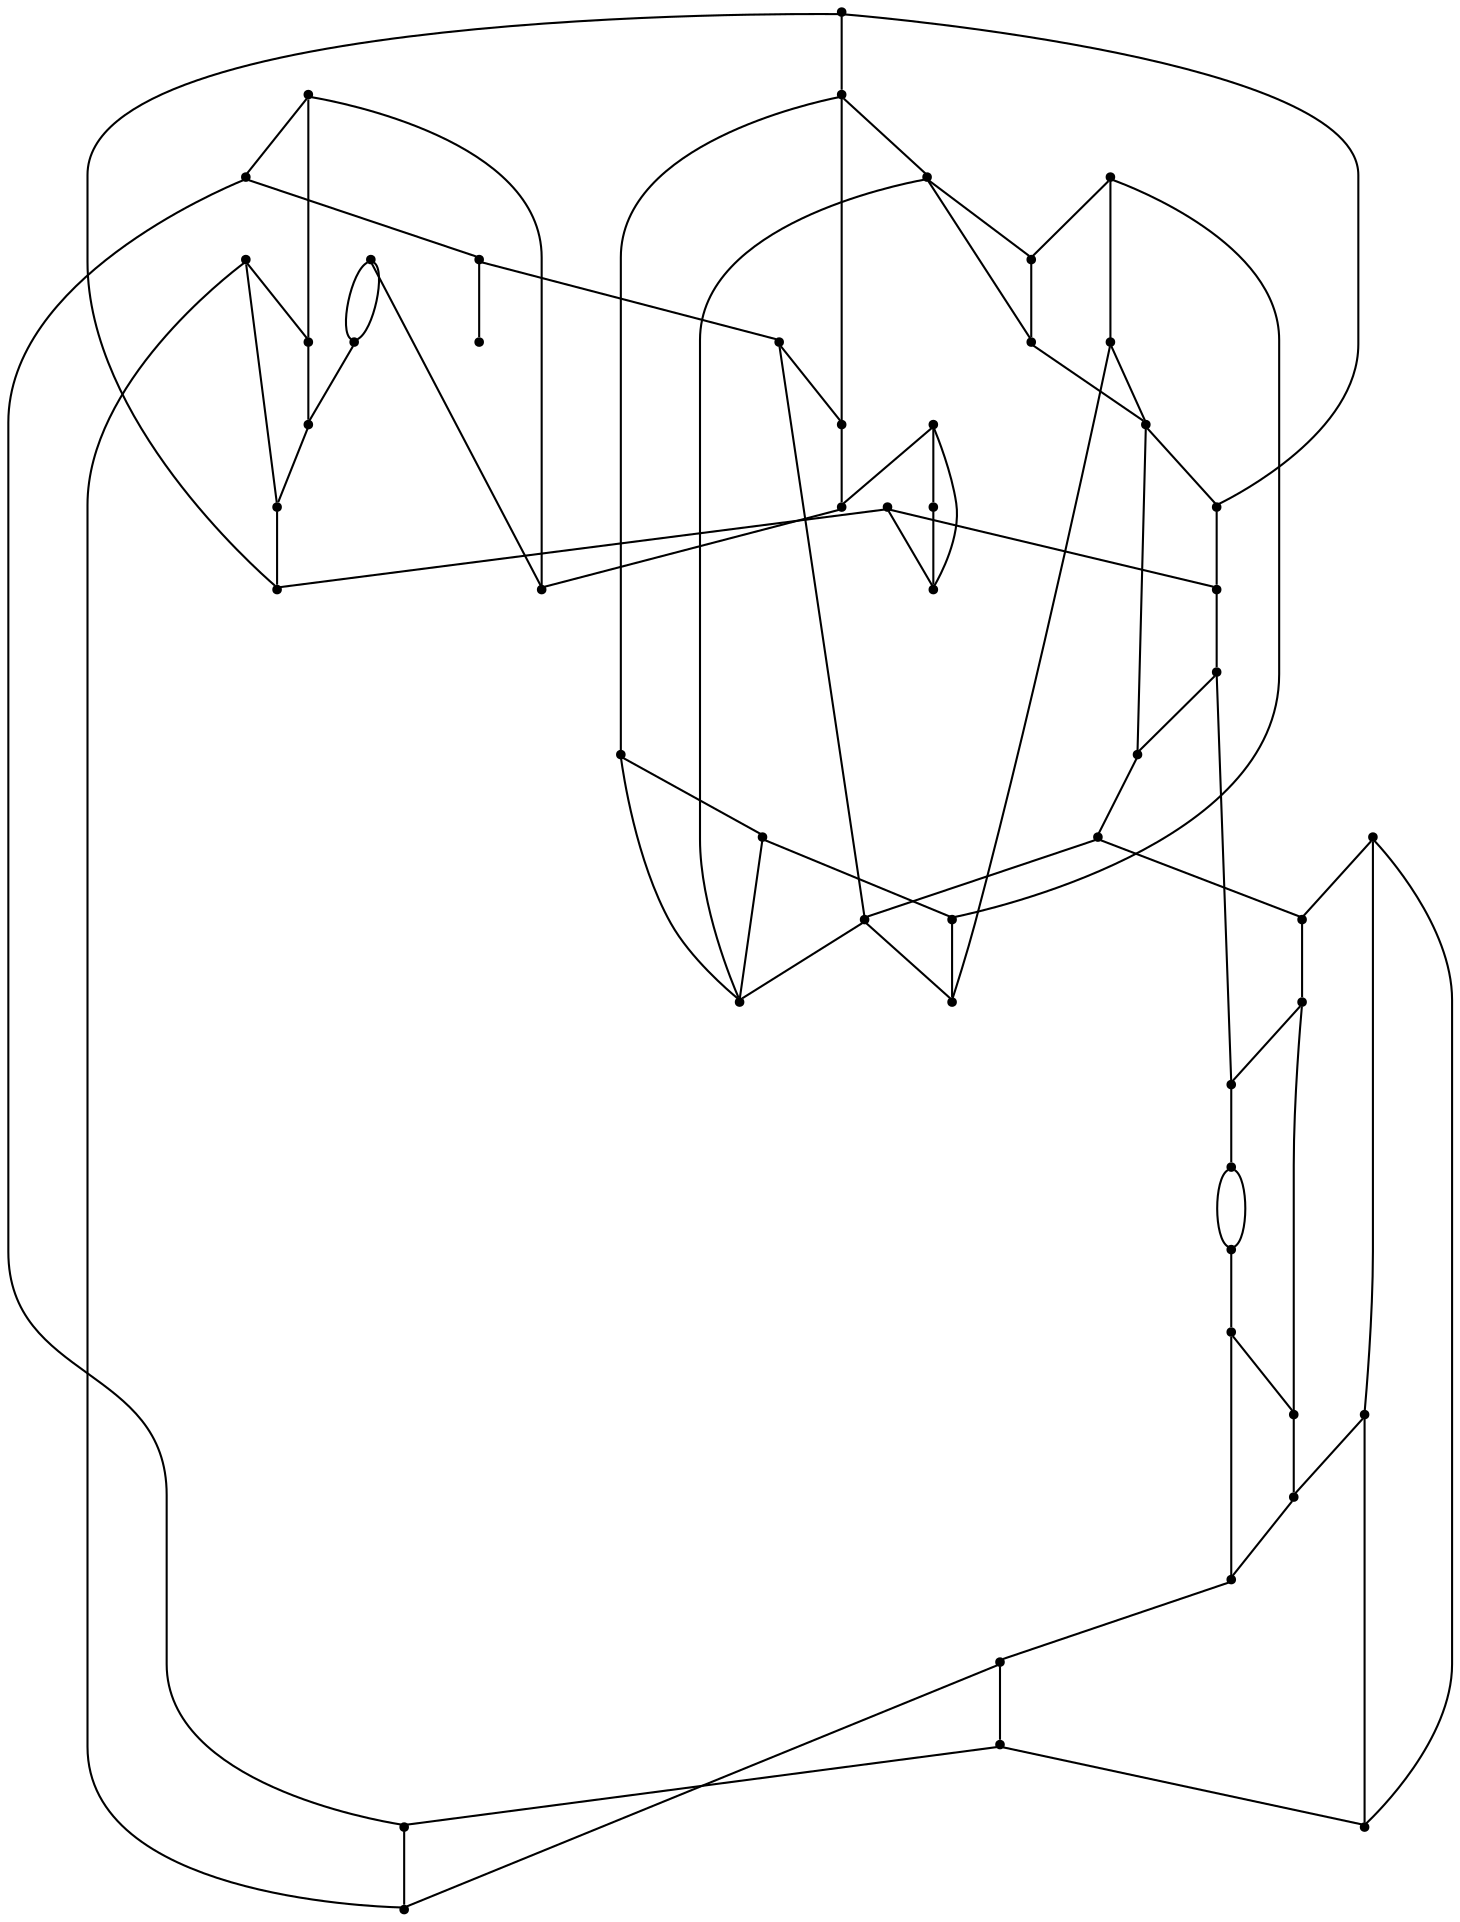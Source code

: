 graph {
  node [shape=point,comment="{\"directed\":false,\"doi\":\"10.1007/978-3-319-50106-2_22\",\"figure\":\"3 (3)\"}"]

  v0 [pos="908.6697772898151,352.47108011181496"]
  v1 [pos="917.771187514916,361.1347686657927"]
  v2 [pos="917.771187514916,322.7708203279085"]
  v3 [pos="908.4780582104559,331.7844952435289"]
  v4 [pos="909.8251470451771,377.02862605411275"]
  v5 [pos="878.8608624298096,397.99016387075335"]
  v6 [pos="882.6989321452197,252.62704208054322"]
  v7 [pos="853.2775886910829,241.60883045263648"]
  v8 [pos="851.7909232795148,235.81218133792942"]
  v9 [pos="862.6915995775868,252.18955912848986"]
  v10 [pos="858.0783870504392,304.6473259874374"]
  v11 [pos="840.2213604156786,401.20718967166664"]
  v12 [pos="849.6103174656095,275.7347898677805"]
  v13 [pos="835.4330889746088,315.76549738287724"]
  v14 [pos="837.5417444938889,392.4768612726669"]
  v15 [pos="822.8018856830972,381.91291973334575"]
  v16 [pos="797.5687297722152,405.64967643943646"]
  v17 [pos="806.9535535749958,385.14647832023786"]
  v18 [pos="798.2104640836225,397.1734442434025"]
  v19 [pos="789.4049307660698,291.4452605070131"]
  v20 [pos="789.4049625602788,358.8211960309802"]
  v21 [pos="772.9231308408619,341.83617476806194"]
  v22 [pos="772.4230715240856,296.616970311723"]
  v23 [pos="756.0298184705218,302.2884789540985"]
  v24 [pos="778.1572842668294,287.69893120422586"]
  v25 [pos="783.791536016952,367.39408143735153"]
  v26 [pos="776.6111954789225,365.81049489113974"]
  v27 [pos="769.435051776461,381.10026971485127"]
  v28 [pos="765.7344602201138,340.24419465358403"]
  v29 [pos="769.0600072888788,371.3154039209601"]
  v30 [pos="763.0465778040234,384.9460500840646"]
  v31 [pos="754.2576410634902,371.94873679922335"]
  v32 [pos="760.1293955537144,366.8479907989454"]
  v33 [pos="761.8088292535338,328.3299060256284"]
  v34 [pos="777.6446980317664,272.7510035244444"]
  v35 [pos="738.1009051295537,289.36162077258217"]
  v36 [pos="741.6056443593912,294.96241996107926"]
  v37 [pos="756.672601990821,353.8336360270184"]
  v38 [pos="753.7367565399177,329.8472342526484"]
  v39 [pos="736.6256538389622,277.5724726169581"]
  v40 [pos="731.6207207616912,413.8967387867494"]
  v41 [pos="728.7286082450596,405.5204663582486"]
  v42 [pos="719.3812380203033,397.10680439838046"]
  v43 [pos="719.6896418461381,297.2546271493961"]
  v44 [pos="701.2408613962808,296.7128604703998"]
  v45 [pos="700.4157380882327,397.5402177415775"]
  v46 [pos="694.4689492651248,402.5699999374236"]
  v47 [pos="671.8736952740227,382.0660149212"]
  v48 [pos="672.2904537636147,355.03391628907644"]
  v49 [pos="638.8725782571647,279.5851485469571"]
  v50 [pos="647.7823329913242,270.8423569708349"]
  v51 [pos="650.1368849218421,263.9163913985017"]
  v52 [pos="650.2702298337547,258.19884530593913"]
  v53 [pos="650.8787074027059,348.27455032929845"]

  v0 -- v3 [id="-1",pos="908.6697772898151,352.47108011181496 906.9141445495923,349.3679525413731 905.9152542119773,345.781177285676 905.9152542119773,341.96115627129757 905.9152542119773,338.2785113177995 906.8435919567858,334.81263774895353 908.4780582104559,331.7844952435289"]
  v49 -- v45 [id="-2",pos="638.8725782571647,279.5851485469571 700.4157380882327,397.5402177415775 700.4157380882327,397.5402177415775 700.4157380882327,397.5402177415775"]
  v48 -- v36 [id="-4",pos="672.2904537636147,355.03391628907644 741.6056443593912,294.96241996107926 741.6056443593912,294.96241996107926 741.6056443593912,294.96241996107926"]
  v46 -- v47 [id="-6",pos="694.4689492651248,402.5699999374236 671.8736952740227,382.0660149212 671.8736952740227,382.0660149212 671.8736952740227,382.0660149212"]
  v44 -- v50 [id="-7",pos="701.2408613962808,296.7128604703998 647.7823329913242,270.8423569708349 647.7823329913242,270.8423569708349 647.7823329913242,270.8423569708349"]
  v42 -- v38 [id="-8",pos="719.3812380203033,397.10680439838046 725.2197357680717,384.5299325785068 725.2197357680717,384.5299325785068 725.2197357680717,384.5299325785068 731.0623031745728,371.94889576831935 742.7391714932742,346.7785239611357 749.8152906146968,335.3143404314519 751.2989161389552,332.90785161206566 752.5796332828697,331.1053088211912 753.7367565399177,329.8472342526484"]
  v43 -- v35 [id="-9",pos="719.6896418461381,297.2546271493961 738.1009051295537,289.36162077258217 738.1009051295537,289.36162077258217 738.1009051295537,289.36162077258217"]
  v38 -- v37 [id="-10",pos="753.7367565399177,329.8472342526484 751.8781624732345,352.1626482718535 751.8781624732345,352.1626482718535 751.8781624732345,352.1626482718535 753.1190746406037,352.125067977571 755.05931440009,352.7536809883173 756.672601990821,353.8336360270184"]
  v38 -- v23 [id="-11",pos="753.7367565399177,329.8472342526484 756.0298184705218,302.2884789540985 756.0298184705218,302.2884789540985 756.0298184705218,302.2884789540985"]
  v37 -- v28 [id="-12",pos="756.672601990821,353.8336360270184 765.7344602201138,340.24419465358403 765.7344602201138,340.24419465358403 765.7344602201138,340.24419465358403"]
  v29 -- v32 [id="-14",pos="769.0600072888788,371.3154039209601 760.1293955537144,366.8479907989454 760.1293955537144,366.8479907989454 760.1293955537144,366.8479907989454"]
  v27 -- v30 [id="-15",pos="769.435051776461,381.10026971485127 763.0465778040234,384.9460500840646 763.0465778040234,384.9460500840646 763.0465778040234,384.9460500840646"]
  v30 -- v41 [id="-16",pos="763.0465778040234,384.9460500840646 728.7286082450596,405.5204663582486 728.7286082450596,405.5204663582486 728.7286082450596,405.5204663582486"]
  v21 -- v26 [id="-17",pos="772.9231308408619,341.83617476806194 776.6111954789225,365.81049489113974 776.6111954789225,365.81049489113974 776.6111954789225,365.81049489113974"]
  v34 -- v7 [id="-18",pos="777.6446980317664,272.7510035244444 853.2775886910829,241.60883045263648 853.2775886910829,241.60883045263648 853.2775886910829,241.60883045263648"]
  v22 -- v20 [id="-19",pos="772.4230715240856,296.616970311723 777.8989245257228,302.48038644672886 777.8989245257228,302.48038644672886 777.8989245257228,302.48038644672886 783.378974362928,308.3395740037825 794.3348772017706,320.0621141082037 798.6813999050931,328.18416315846184 803.0279226084157,336.3020154245869 800.7650651762181,340.82767482335754 797.1811583663465,346.76186399988023 794.8244014353824,350.6687493347592 791.89322328547,355.18796001912085 789.4049625602788,358.8211960309802"]
  v24 -- v19 [id="-20",pos="778.1572842668294,287.69893120422586 789.4049307660698,291.4452605070131 789.4049307660698,291.4452605070131 789.4049307660698,291.4452605070131"]
  v13 -- v15 [id="-22",pos="835.4330889746088,315.76549738287724 822.8018856830972,381.91291973334575 822.8018856830972,381.91291973334575 822.8018856830972,381.91291973334575"]
  v14 -- v0 [id="-23",pos="837.5417444938889,392.4768612726669 908.6697772898151,352.47108011181496 908.6697772898151,352.47108011181496 908.6697772898151,352.47108011181496"]
  v11 -- v5 [id="-24",pos="840.2213604156786,401.20718967166664 878.8608624298096,397.99016387075335 878.8608624298096,397.99016387075335 878.8608624298096,397.99016387075335"]
  v10 -- v3 [id="-25",pos="858.0783870504392,304.6473259874374 908.4780582104559,331.7844952435289 908.4780582104559,331.7844952435289 908.4780582104559,331.7844952435289"]
  v9 -- v12 [id="-26",pos="862.6915995775868,252.18955912848986 849.6103174656095,275.7347898677805 849.6103174656095,275.7347898677805 849.6103174656095,275.7347898677805"]
  v4 -- v1 [id="-27",pos="909.8251470451771,377.02862605411275 917.771187514916,361.1347686657927 917.771187514916,361.1347686657927 917.771187514916,361.1347686657927"]
  v2 -- v6 [id="-29",pos="917.771187514916,322.7708203279085 882.6989321452197,252.62704208054322 882.6989321452197,252.62704208054322 882.6989321452197,252.62704208054322"]
  v1 -- v0 [id="-31",pos="917.771187514916,361.1347686657927 913.9366429701581,359.22569056758766 910.7617240685224,356.19435680804673 908.6697772898151,352.47108011181496"]
  v1 -- v2 [id="-32",pos="917.771187514916,361.1347686657927 920.6539369293711,362.59158307022165 923.9139641426484,363.4059919334441 927.3645177393279,363.4059919334441 939.2080513008154,363.4059919334441 948.8095844311105,353.8045764762788 948.8095844311105,341.96115627129757 948.8095844311105,330.1177360663163 939.2080513008154,320.51632060915097 927.3645177393279,320.51632060915097 923.9164107061813,320.51632060915097 920.658559972443,321.3295749929007 917.771187514916,322.7708203279085"]
  v53 -- v47 [id="-33",pos="650.8787074027059,348.27455032929845 641.5484280771151,350.60808577570845 634.6345373944349,359.04223801349957 634.6345373944349,369.0901227220381 634.6345373944349,380.9335429270193 644.2402037718801,390.5349583841847 656.0838009217855,390.5349583841847 662.7739766994363,390.5349583841847 668.7487537570462,387.4712478544846 671.8736952740227,382.0660149212"]
  v51 -- v50 [id="-34",pos="650.1368849218421,263.9163913985017 649.7542059645925,266.3923024587216 648.943886582321,268.72712199247195 647.7823329913242,270.8423569708349"]
  v50 -- v49 [id="-35",pos="647.7823329913242,270.8423569708349 645.7515077570965,274.57008109255383 642.6434621002046,277.62479857927656 638.8725782571647,279.5851485469571"]
  v48 -- v53 [id="-36",pos="672.2904537636147,355.03391628907644 668.3526376825052,350.5096343490055 662.5526422778998,347.6452870598915 656.0838009217855,347.6452870598915 654.2882385994017,347.6452870598915 652.5441138373383,347.86597010908 650.8787074027059,348.27455032929845"]
  v48 -- v47 [id="-37",pos="672.2904537636147,355.03391628907644 675.551510131993,358.8025637976855 677.528867613568,363.71548195877267 677.528867613568,369.0901227220381 677.528867613568,374.24343118219696 675.7110153492415,378.97226228523584 671.8736952740227,382.0660149212"]
  v49 -- v52 [id="-38",pos="638.8725782571647,279.5851485469571 635.9106497049033,281.1456214440242 632.535031921667,282.0231621900789 628.9545019835697,282.0231621900789 617.1109048336643,282.0231621900789 607.5052384562191,272.42174673291356 607.5052384562191,260.5783265279323 607.5052384562191,248.73490632295102 617.1109048336643,239.1334908657857 628.9545019835697,239.1334908657857 640.7980355450572,239.1334908657857 650.3995686753522,248.73490632295102 650.2702298337547,258.19884530593913"]
  v46 -- v45 [id="-39",pos="694.4689492651248,402.5699999374236 695.9882327357154,400.4169440009915 698.0761958138464,398.77258303459035 700.4157380882327,397.5402177415775"]
  v46 -- v40 [id="-40",pos="694.4689492651248,402.5699999374236 690.9179630648404,406.16134560379714 688.8931988592842,411.1262696485037 688.8931988592842,416.5637792064058 688.8931988592842,428.4071835144775 698.4988652367294,438.0085989716428 710.3424623866348,438.0085989716428 722.1859959481224,438.0085989716428 731.7875290784173,428.4071835144775 731.7875290784173,416.5637792064058 731.7875290784173,415.66034318177884 731.7316586138936,414.76995309021873 731.6207207616912,413.8967387867494"]
  v43 -- v44 [id="-41",pos="719.6896418461381,297.2546271493961 718.136062187703,293.6274351708084 714.5334637721595,291.08703954620023 710.338201962649,291.0870395462002 706.3586100782251,291.0870395462001 702.9089115196966,293.37632323990965 701.2408613962808,296.7128604703998"]
  v42 -- v41 [id="-42",pos="719.3812380203033,397.10680439838046 723.2720980293859,398.9222152163569 726.529376431952,401.86645245770933 728.7286082450596,405.5204663582486"]
  v42 -- v45 [id="-43",pos="719.3812380203033,397.10680439838046 716.6342228512937,395.8327440548847 713.5716795716703,395.1189594411688 710.3424623866348,395.1189594411688 706.7620321992275,395.1189594411688 703.3861286192847,395.9964418702393 700.4157380882327,397.5402177415775"]
  v44 -- v43 [id="-44",pos="701.2408613962808,296.7128604703998 700.5519216544005,298.0794058866802 700.1657084298446,299.6243815347204 700.1657084298446,301.259376614559 700.1657084298446,306.8768675581308 704.7248072135312,311.4317136829178 710.338201962649,311.4317136829178 715.9557299589172,311.4317136829178 720.5106319070358,306.8768675581308 720.5106319070358,301.259376614559 720.5106319070358,299.8371198089379 720.2186537844074,298.4829806143529 719.6896418461381,297.2546271493961"]
  v39 -- v35 [id="-45",pos="736.6256538389622,277.5724726169581 736.452551070121,278.6609076693463 736.3632880275409,279.78152547862385 736.3632880275408,280.92296887083074 736.3632880275408,283.92101901344734 736.9790894867035,286.77539912213825 738.1009051295537,289.36162077258217"]
  v39 -- v51 [id="-46",pos="736.6256538389622,277.5724726169581 650.1368849218421,263.9163913985017 650.1368849218421,263.9163913985017 650.1368849218421,263.9163913985017"]
  v39 -- v34 [id="-47",pos="736.6256538389622,277.5724726169581 738.2363534438662,267.3180114892493 747.1142072043381,259.4781650025033 757.8125515548913,259.4781650025033 766.7651358573173,259.4781650025033 774.4327735183135,264.96043394309777 777.6446980317664,272.7510035244444"]
  v31 -- v30 [id="-49",pos="754.2576410634902,371.94873679922335 755.4412122821011,376.6454151514166 756.6289167478626,381.3419345345139 763.0465778040234,384.9460500840646"]
  v23 -- v36 [id="-50",pos="756.0298184705218,302.2884789540985 751.3416902490371,302.36777273915817 745.5368369896514,299.4996442952662 741.6056443593912,294.96241996107926"]
  v36 -- v35 [id="-51",pos="741.6056443593912,294.96241996107926 740.1612221848169,293.3029919078402 738.9707914295477,291.4172128986966 738.1009051295537,289.36162077258217"]
  v38 -- v33 [id="-52",pos="753.7367565399177,329.8472342526484 757.8629051856258,324.7418319920713 759.6049256132584,326.3265977447492 761.8088292535338,328.3299060256284"]
  v37 -- v32 [id="-53",pos="756.672601990821,353.8336360270184 759.4053504986894,355.65594286183045 761.2046121085683,358.7667928138299 761.2046121085683,362.29740504592985 761.2046121085683,363.9336586430147 760.8181601619635,365.4797541722758 760.1293955537144,366.8479907989454"]
  v34 -- v24 [id="-54",pos="777.6446980317664,272.7510035244444 778.6845301937315,275.2686624517173 779.2576182466738,278.02887602735825 779.2576182466738,280.92296887083074 779.2576182466739,283.29190686818896 778.873642472879,285.5711441726139 778.1572842668294,287.69893120422586"]
  v33 -- v21 [id="-55",pos="761.8088292535338,328.3299060256284 763.2197332503591,324.40929819483347 766.9716092987242,321.6080567724946 771.377042052955,321.6080567724946 776.9945700492232,321.6080567724946 781.5494719973417,326.1629028972816 781.5494719973417,331.7803938408534 781.5494719973417,337.39788478442523 776.9945700492232,341.9527309092122 772.9231308408619,341.83617476806194"]
  v32 -- v31 [id="-56",pos="760.1293955537144,366.8479907989454 758.9340773728459,369.2381397994304 756.8236023726522,371.09013069190826 754.2576410634902,371.94873679922335"]
  v29 -- v27 [id="-57",pos="769.0600072888788,371.3154039209601 768.3745948038098,372.6829205800153 767.9889875695931,374.2274239261658 767.9889875695931,375.86188827130013 767.9889875695931,377.7770910304371 768.5184361498921,379.568775040526 769.435051776461,381.10026971485127"]
  v29 -- v26 [id="-58",pos="769.0600072888788,371.3154039209601 770.7295395749239,367.979445108591 774.1783831453697,365.6895512029413 776.6111954789225,365.81049489113974"]
  v28 -- v33 [id="-59",pos="765.7344602201138,340.24419465358403 763.0031573517226,338.42072728167796 761.2045485201506,335.3103655557157 761.2045485201506,331.7803938408534 761.2045485201506,330.568256726647 761.4166275698321,329.4055970119289 761.8088292535338,328.3299060256284"]
  v26 -- v25 [id="-61",pos="776.6111954789225,365.81049489113974 780.2444544336108,365.6895512029413 782.1813253528146,366.31580538363244 783.791536016952,367.39408143735153"]
  v27 -- v25 [id="-62",pos="769.435051776461,381.10026971485127 771.2183681699166,384.0557557007773 774.4591265889891,386.0342253396589 778.1614811023974,386.0342253396589 783.7790090986656,386.0342253396589 788.3339110467841,381.4793792148719 788.3339110467841,375.86188827130013 788.3339110467841,372.3273569198419 786.5306527166335,369.21352027120963 783.791536016952,367.39408143735153"]
  v24 -- v22 [id="-63",pos="778.1572842668294,287.69893120422586 777.0183114350507,291.14543494219294 775.0226798283327,294.20091581818343 772.4230715240856,296.616970311723"]
  v20 -- v25 [id="-64",pos="789.4049625602788,358.8211960309802 788.2050468004732,360.77864830782414 787.0804841346485,362.46283857979137 786.2419156929408,363.7185251760811 783.791536016952,367.39408143735153 783.791536016952,367.39408143735153 783.791536016952,367.39408143735153"]
  v17 -- v20 [id="-65",pos="806.9535535749958,385.14647832023786 789.4049625602788,358.8211960309802 789.4049625602788,358.8211960309802 789.4049625602788,358.8211960309802"]
  v17 -- v15 [id="-67",pos="806.9535535749958,385.14647832023786 810.3622057762847,382.87965438274875 814.45293891341,381.55447621579856 818.8513916451973,381.55447621579856 820.2017655466423,381.55447621579856 821.5229049039167,381.67920640173094 822.8018856830972,381.91291973334575"]
  v18 -- v30 [id="-68",pos="798.2104640836225,397.1734442434025 791.476132707326,395.31484116119793 791.476132707326,395.31484116119793 791.476132707326,395.31484116119793 784.7458709897622,393.4604030693072 771.2770810603339,389.74736189521184 763.0465778040234,384.9460500840646"]
  v22 -- v23 [id="-69",pos="772.4230715240856,296.616970311723 768.5966677049316,300.1859792189549 763.4602964893539,302.36777273915817 756.0298184705218,302.2884789540985"]
  v21 -- v28 [id="-70",pos="772.9231308408619,341.83617476806194 769.2894854249398,341.9527309092122 767.3486803319329,341.32373196395343 765.7344602201138,340.24419465358403"]
  v16 -- v11 [id="-71",pos="797.5687297722152,405.64967643943646 797.4021281178467,414.8426843921976 807.01199133086,424.44409984936294 818.8513916451973,424.44409984936294 830.699122042253,424.44409984936294 840.2964583369799,414.8426843921976 840.2213604156786,401.20718967166664"]
  v18 -- v17 [id="-72",pos="798.2104640836225,397.1734442434025 799.6080004211655,392.1948985539609 802.7617230426883,387.9539640909623 806.9535535749958,385.14647832023786"]
  v14 -- v11 [id="-73",pos="837.5417444938889,392.4768612726669 839.2958522219586,395.5847594563979 840.2964583369799,399.1751438265225 840.2213604156786,401.20718967166664"]
  v13 -- v10 [id="-74",pos="835.4330889746088,315.76549738287724 836.6703831184773,315.82047418463765 837.922416593014,315.9322877583476 839.2005119579565,315.9322877583476 847.366048516138,315.9322877583476 854.4658664469624,311.36832463000314 858.0783870504392,304.6473259874374"]
  v13 -- v12 [id="-75",pos="835.4330889746088,315.76549738287724 825.3955973279459,313.83391533781736 817.751248430606,305.0527960311553 817.7512484306059,294.487452096201 817.7512484306059,282.64403189121975 827.3569148080512,273.0426164340544 839.2005119579565,273.0426164340544 842.9783724477395,273.0426164340545 846.528112112363,274.0195488138677 849.6103174656095,275.7347898677805"]
  v15 -- v14 [id="-76",pos="822.8018856830972,381.91291973334575 829.1331331035226,383.0964478629665 834.483147630367,387.0538894393647 837.5417444938889,392.4768612726669"]
  v10 -- v12 [id="-77",pos="858.0783870504392,304.6473259874374 859.7196005042632,301.6271552906072 860.645578649739,298.1654138967622 860.645578649739,294.487452096201 860.645578649739,286.4218562224471 856.1925117065484,279.39607316748936 849.6103174656095,275.7347898677805"]
  v8 -- v6 [id="-78",pos="851.7909232795148,235.81218133792942 851.660789582696,221.60587628457216 861.2664559601413,212.00446082740677 873.1100531100466,212.00446082740677 884.9535866715343,212.00446082740677 894.5551198018292,221.60587628457216 894.5551198018292,233.44929648955338 894.5551198018293,241.84411465270426 889.7311020741952,249.11250118226747 882.6989321452197,252.62704208054322"]
  v9 -- v7 [id="-79",pos="862.6915995775868,252.18955912848986 858.4688070200466,249.8461519389515 855.1252731745637,246.11424260880392 853.2775886910829,241.60883045263648"]
  v5 -- v4 [id="-80",pos="878.8608624298096,397.99016387075335 878.7900885209118,384.3715357713026 888.3957548983572,374.7701203141373 900.2393520482624,374.7701203141373 903.6850475918874,374.7701203141373 906.9415410868953,375.5833807674604 909.8251470451771,377.02862605411275"]
  v7 -- v8 [id="-81",pos="853.2775886910829,241.60883045263648 852.2328719385241,239.09636653033363 851.660789582696,236.33959477797248 851.7909232795148,235.81218133792942"]
  v5 -- v4 [id="-82",pos="878.8608624298096,397.99016387075335 878.7900885209118,408.05836028435556 888.3957548983572,417.6597757415209 900.2393520482624,417.6597757415209 912.0787523625996,417.6597757415209 921.684418740045,408.05836028435556 921.684418740045,396.2149559762839 921.684418740045,387.81840124912276 916.8563275077395,380.54874423424684 909.8251470451771,377.02862605411275"]
  v6 -- v9 [id="-83",pos="882.6989321452197,252.62704208054322 879.8172295729286,254.08005203506065 876.558688159359,254.89413215169998 873.1100531100466,254.89413215169998 869.3275828638028,254.89413215169998 865.7733729446952,253.91482472173266 862.6915995775868,252.18955912848986"]
  v3 -- v2 [id="-84",pos="908.4780582104559,331.7844952435289 910.5726931028134,327.90903122223574 913.8250043596349,324.75097543007826 917.771187514916,322.7708203279085"]
  v52 -- v8 [id="-85",pos="650.2702298337547,258.19884530593913 851.7909232795148,235.81218133792942 851.7909232795148,235.81218133792942 851.7909232795148,235.81218133792942"]
  v41 -- v40 [id="-86",pos="728.7286082450596,405.5204663582486 730.2362354391512,408.0241133188278 731.2466407174105,410.86171306110714 731.6207207616912,413.8967387867494"]
  v40 -- v16 [id="-87",pos="731.6207207616912,413.8967387867494 797.5687297722152,405.64967643943646 797.5687297722152,405.64967643943646 797.5687297722152,405.64967643943646"]
  v16 -- v18 [id="-88",pos="797.5687297722152,405.64967643943646 797.4021281178467,400.9784182354121 797.6819206890882,399.02283360812135 798.2104640836225,397.1734442434025"]
  v52 -- v51 [id="-89",pos="650.2702298337547,258.19884530593913 650.3995686753522,261.714064668822 650.3112723297263,262.8291851829826 650.1368849218421,263.9163913985017"]
  v20 -- v28 [id="-21",pos="789.4049625602788,358.8211960309802 765.7344602201138,340.24419465358403 765.7344602201138,340.24419465358403 765.7344602201138,340.24419465358403"]
  v31 -- v37 [id="-60",pos="754.2576410634902,371.94873679922335 753.244355000033,372.2862537314334 752.1596721081336,372.4697421142887 751.0321821641816,372.4697421142887 745.4145905794957,372.4697421142887 740.8596886313771,367.9148959895017 740.8596886313771,362.29740504592985 740.8596886313771,356.679914102358 745.4145905794957,352.125067977571 756.672601990821,353.8336360270184"]
}
